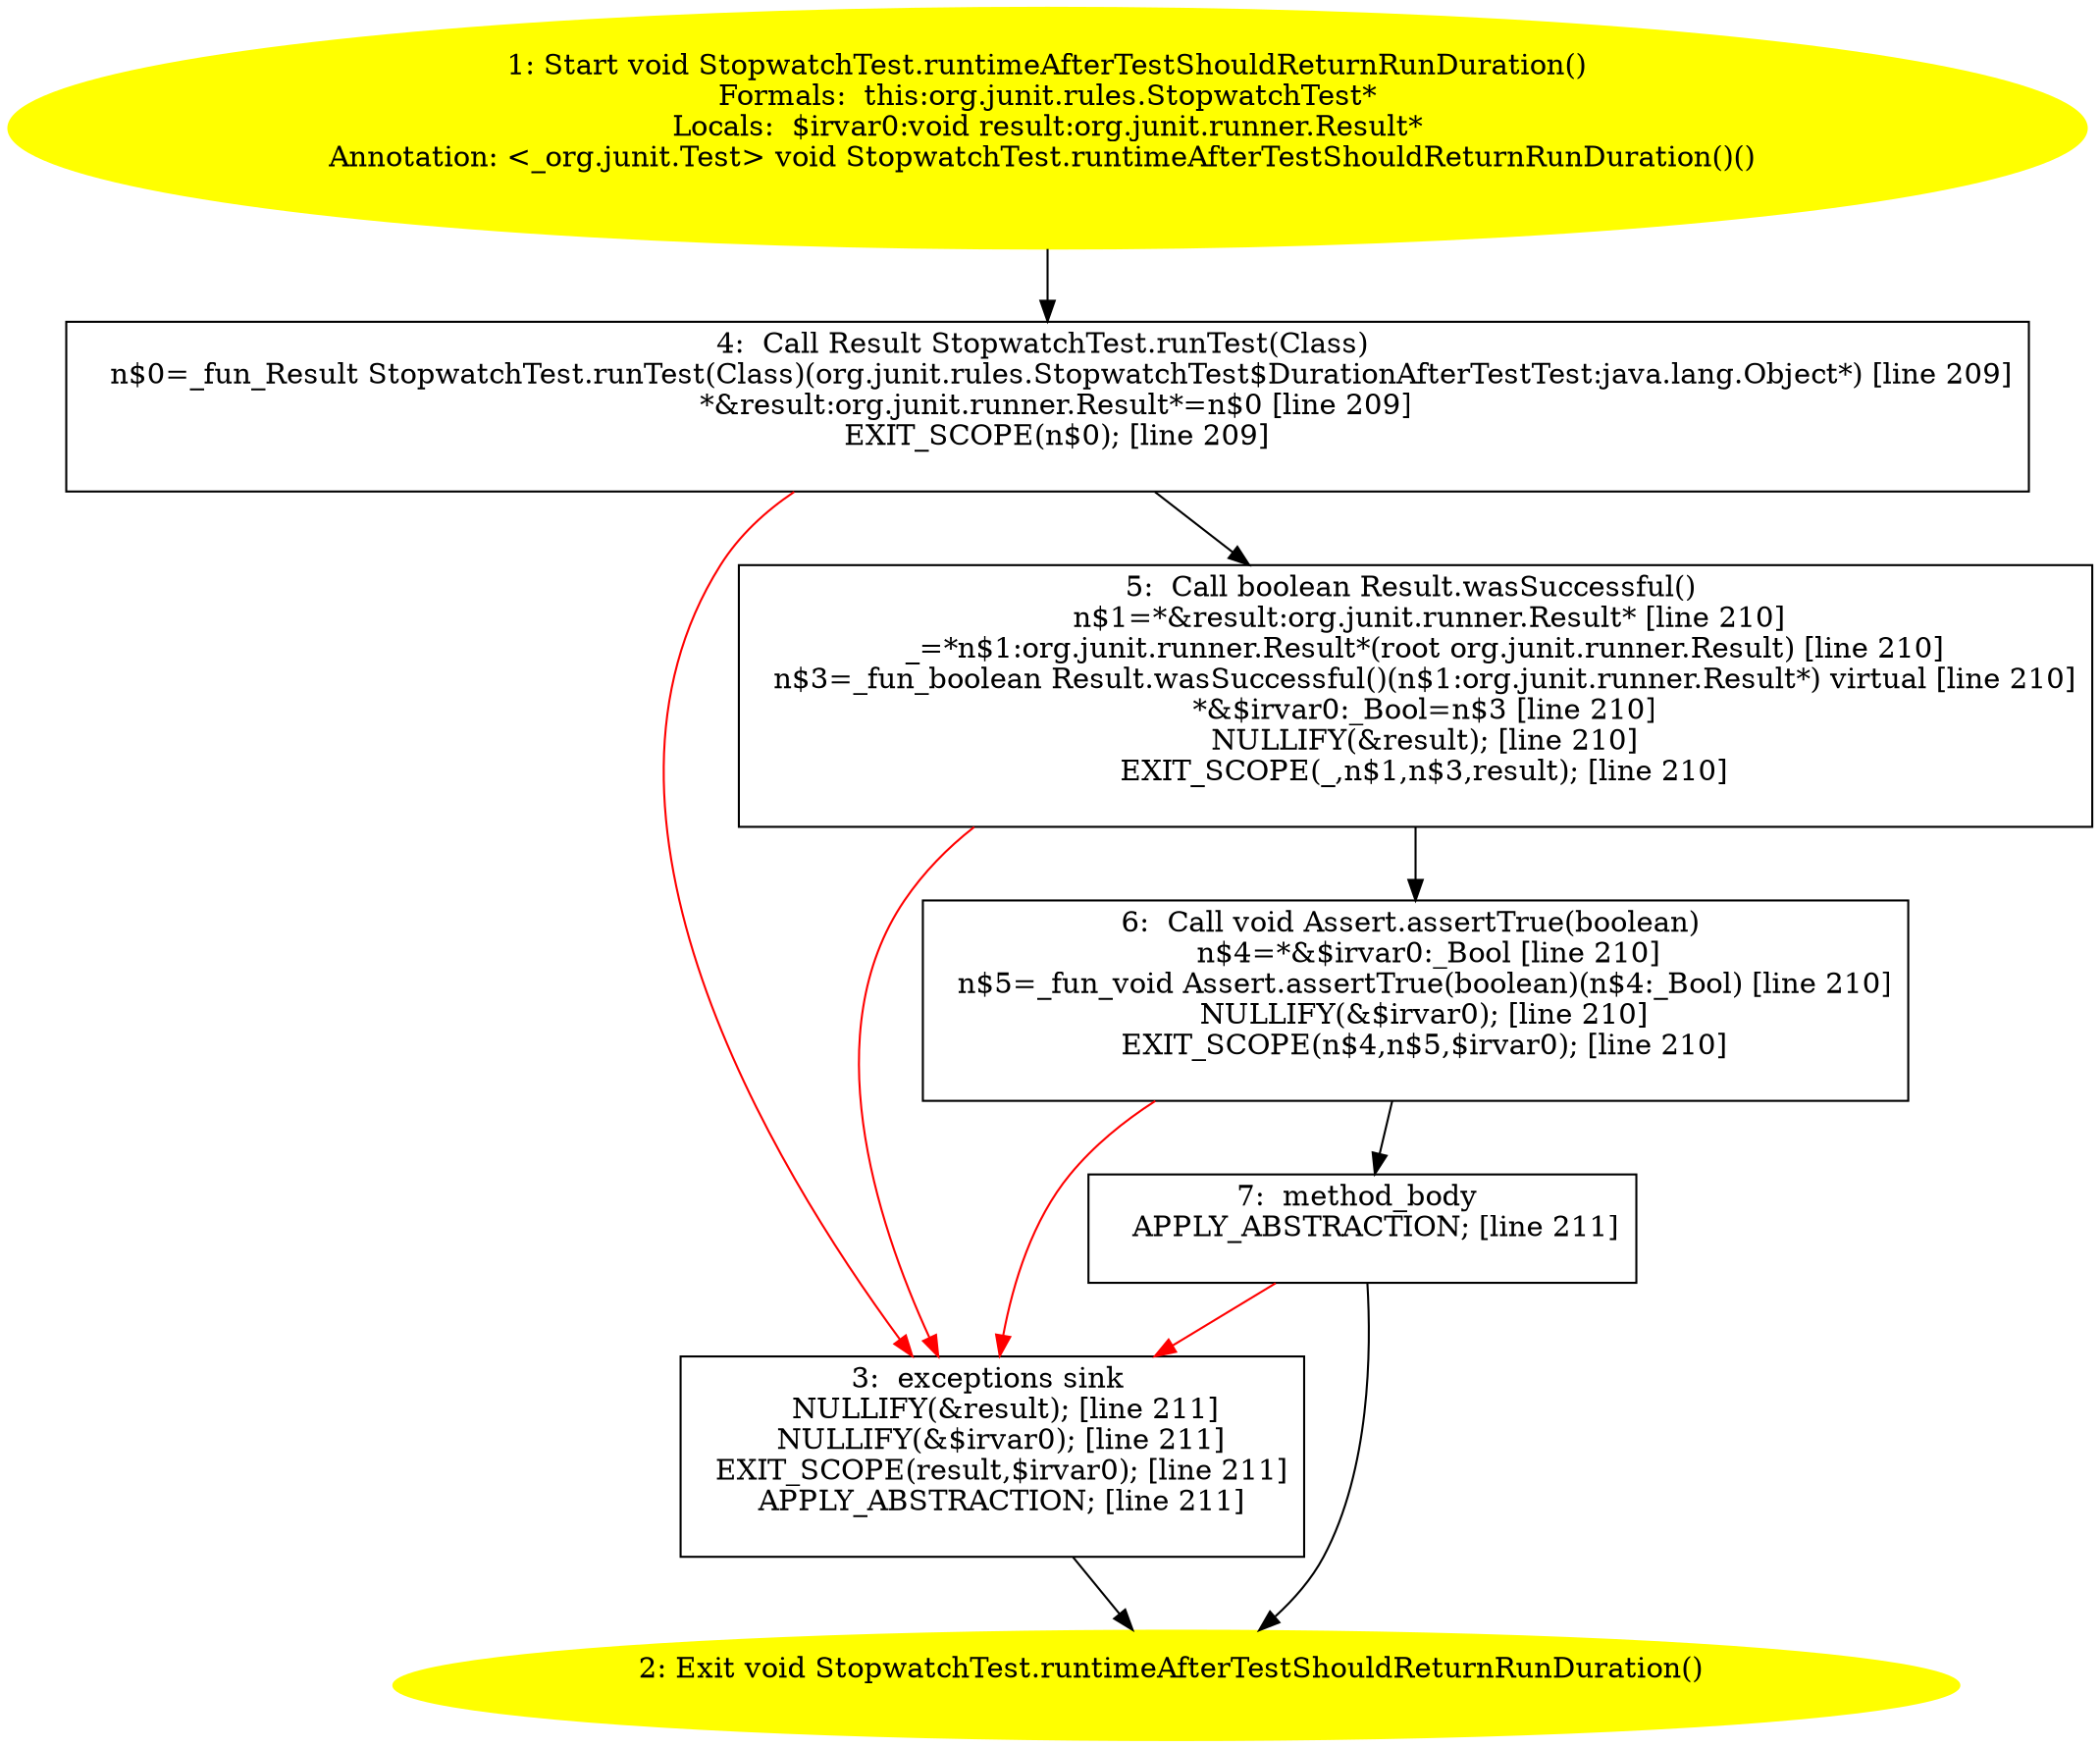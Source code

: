 /* @generated */
digraph cfg {
"org.junit.rules.StopwatchTest.runtimeAfterTestShouldReturnRunDuration():void.b306bad73c5add0a798070c05ba78ef8_1" [label="1: Start void StopwatchTest.runtimeAfterTestShouldReturnRunDuration()\nFormals:  this:org.junit.rules.StopwatchTest*\nLocals:  $irvar0:void result:org.junit.runner.Result*\nAnnotation: <_org.junit.Test> void StopwatchTest.runtimeAfterTestShouldReturnRunDuration()() \n  " color=yellow style=filled]
	

	 "org.junit.rules.StopwatchTest.runtimeAfterTestShouldReturnRunDuration():void.b306bad73c5add0a798070c05ba78ef8_1" -> "org.junit.rules.StopwatchTest.runtimeAfterTestShouldReturnRunDuration():void.b306bad73c5add0a798070c05ba78ef8_4" ;
"org.junit.rules.StopwatchTest.runtimeAfterTestShouldReturnRunDuration():void.b306bad73c5add0a798070c05ba78ef8_2" [label="2: Exit void StopwatchTest.runtimeAfterTestShouldReturnRunDuration() \n  " color=yellow style=filled]
	

"org.junit.rules.StopwatchTest.runtimeAfterTestShouldReturnRunDuration():void.b306bad73c5add0a798070c05ba78ef8_3" [label="3:  exceptions sink \n   NULLIFY(&result); [line 211]\n  NULLIFY(&$irvar0); [line 211]\n  EXIT_SCOPE(result,$irvar0); [line 211]\n  APPLY_ABSTRACTION; [line 211]\n " shape="box"]
	

	 "org.junit.rules.StopwatchTest.runtimeAfterTestShouldReturnRunDuration():void.b306bad73c5add0a798070c05ba78ef8_3" -> "org.junit.rules.StopwatchTest.runtimeAfterTestShouldReturnRunDuration():void.b306bad73c5add0a798070c05ba78ef8_2" ;
"org.junit.rules.StopwatchTest.runtimeAfterTestShouldReturnRunDuration():void.b306bad73c5add0a798070c05ba78ef8_4" [label="4:  Call Result StopwatchTest.runTest(Class) \n   n$0=_fun_Result StopwatchTest.runTest(Class)(org.junit.rules.StopwatchTest$DurationAfterTestTest:java.lang.Object*) [line 209]\n  *&result:org.junit.runner.Result*=n$0 [line 209]\n  EXIT_SCOPE(n$0); [line 209]\n " shape="box"]
	

	 "org.junit.rules.StopwatchTest.runtimeAfterTestShouldReturnRunDuration():void.b306bad73c5add0a798070c05ba78ef8_4" -> "org.junit.rules.StopwatchTest.runtimeAfterTestShouldReturnRunDuration():void.b306bad73c5add0a798070c05ba78ef8_5" ;
	 "org.junit.rules.StopwatchTest.runtimeAfterTestShouldReturnRunDuration():void.b306bad73c5add0a798070c05ba78ef8_4" -> "org.junit.rules.StopwatchTest.runtimeAfterTestShouldReturnRunDuration():void.b306bad73c5add0a798070c05ba78ef8_3" [color="red" ];
"org.junit.rules.StopwatchTest.runtimeAfterTestShouldReturnRunDuration():void.b306bad73c5add0a798070c05ba78ef8_5" [label="5:  Call boolean Result.wasSuccessful() \n   n$1=*&result:org.junit.runner.Result* [line 210]\n  _=*n$1:org.junit.runner.Result*(root org.junit.runner.Result) [line 210]\n  n$3=_fun_boolean Result.wasSuccessful()(n$1:org.junit.runner.Result*) virtual [line 210]\n  *&$irvar0:_Bool=n$3 [line 210]\n  NULLIFY(&result); [line 210]\n  EXIT_SCOPE(_,n$1,n$3,result); [line 210]\n " shape="box"]
	

	 "org.junit.rules.StopwatchTest.runtimeAfterTestShouldReturnRunDuration():void.b306bad73c5add0a798070c05ba78ef8_5" -> "org.junit.rules.StopwatchTest.runtimeAfterTestShouldReturnRunDuration():void.b306bad73c5add0a798070c05ba78ef8_6" ;
	 "org.junit.rules.StopwatchTest.runtimeAfterTestShouldReturnRunDuration():void.b306bad73c5add0a798070c05ba78ef8_5" -> "org.junit.rules.StopwatchTest.runtimeAfterTestShouldReturnRunDuration():void.b306bad73c5add0a798070c05ba78ef8_3" [color="red" ];
"org.junit.rules.StopwatchTest.runtimeAfterTestShouldReturnRunDuration():void.b306bad73c5add0a798070c05ba78ef8_6" [label="6:  Call void Assert.assertTrue(boolean) \n   n$4=*&$irvar0:_Bool [line 210]\n  n$5=_fun_void Assert.assertTrue(boolean)(n$4:_Bool) [line 210]\n  NULLIFY(&$irvar0); [line 210]\n  EXIT_SCOPE(n$4,n$5,$irvar0); [line 210]\n " shape="box"]
	

	 "org.junit.rules.StopwatchTest.runtimeAfterTestShouldReturnRunDuration():void.b306bad73c5add0a798070c05ba78ef8_6" -> "org.junit.rules.StopwatchTest.runtimeAfterTestShouldReturnRunDuration():void.b306bad73c5add0a798070c05ba78ef8_7" ;
	 "org.junit.rules.StopwatchTest.runtimeAfterTestShouldReturnRunDuration():void.b306bad73c5add0a798070c05ba78ef8_6" -> "org.junit.rules.StopwatchTest.runtimeAfterTestShouldReturnRunDuration():void.b306bad73c5add0a798070c05ba78ef8_3" [color="red" ];
"org.junit.rules.StopwatchTest.runtimeAfterTestShouldReturnRunDuration():void.b306bad73c5add0a798070c05ba78ef8_7" [label="7:  method_body \n   APPLY_ABSTRACTION; [line 211]\n " shape="box"]
	

	 "org.junit.rules.StopwatchTest.runtimeAfterTestShouldReturnRunDuration():void.b306bad73c5add0a798070c05ba78ef8_7" -> "org.junit.rules.StopwatchTest.runtimeAfterTestShouldReturnRunDuration():void.b306bad73c5add0a798070c05ba78ef8_2" ;
	 "org.junit.rules.StopwatchTest.runtimeAfterTestShouldReturnRunDuration():void.b306bad73c5add0a798070c05ba78ef8_7" -> "org.junit.rules.StopwatchTest.runtimeAfterTestShouldReturnRunDuration():void.b306bad73c5add0a798070c05ba78ef8_3" [color="red" ];
}
